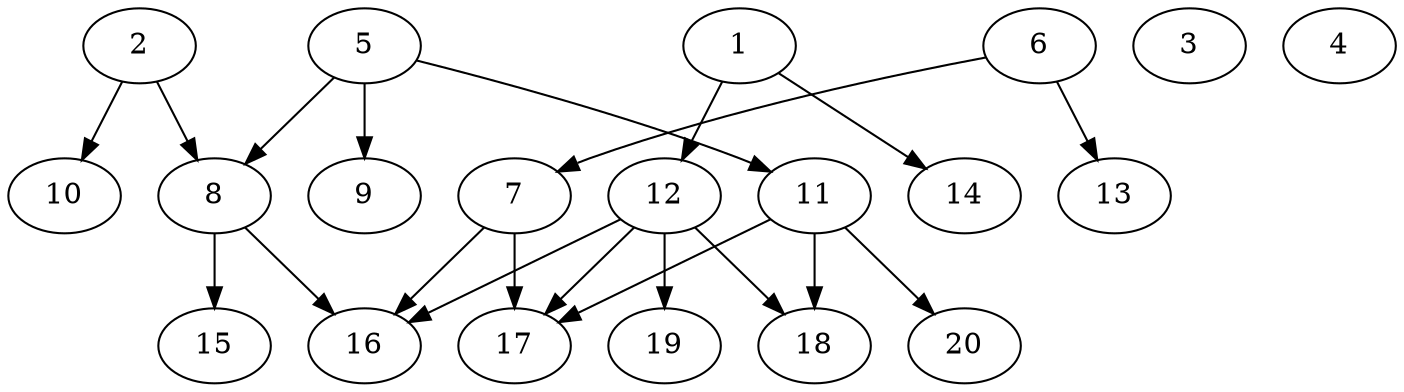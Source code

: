 // DAG automatically generated by daggen at Sat Jul 27 15:39:05 2019
// ./daggen --dot -n 20 --ccr 0.5 --fat 0.8 --regular 0.5 --density 0.4 --mindata 5242880 --maxdata 52428800 
digraph G {
  1 [size="18245632", alpha="0.19", expect_size="9122816"] 
  1 -> 12 [size ="9122816"]
  1 -> 14 [size ="9122816"]
  2 [size="39479296", alpha="0.10", expect_size="19739648"] 
  2 -> 8 [size ="19739648"]
  2 -> 10 [size ="19739648"]
  3 [size="22593536", alpha="0.02", expect_size="11296768"] 
  4 [size="93724672", alpha="0.13", expect_size="46862336"] 
  5 [size="21878784", alpha="0.07", expect_size="10939392"] 
  5 -> 8 [size ="10939392"]
  5 -> 9 [size ="10939392"]
  5 -> 11 [size ="10939392"]
  6 [size="39985152", alpha="0.18", expect_size="19992576"] 
  6 -> 7 [size ="19992576"]
  6 -> 13 [size ="19992576"]
  7 [size="12421120", alpha="0.04", expect_size="6210560"] 
  7 -> 16 [size ="6210560"]
  7 -> 17 [size ="6210560"]
  8 [size="68028416", alpha="0.14", expect_size="34014208"] 
  8 -> 15 [size ="34014208"]
  8 -> 16 [size ="34014208"]
  9 [size="42657792", alpha="0.04", expect_size="21328896"] 
  10 [size="34152448", alpha="0.11", expect_size="17076224"] 
  11 [size="87255040", alpha="0.00", expect_size="43627520"] 
  11 -> 17 [size ="43627520"]
  11 -> 18 [size ="43627520"]
  11 -> 20 [size ="43627520"]
  12 [size="84037632", alpha="0.00", expect_size="42018816"] 
  12 -> 16 [size ="42018816"]
  12 -> 17 [size ="42018816"]
  12 -> 18 [size ="42018816"]
  12 -> 19 [size ="42018816"]
  13 [size="34592768", alpha="0.16", expect_size="17296384"] 
  14 [size="44972032", alpha="0.20", expect_size="22486016"] 
  15 [size="14127104", alpha="0.10", expect_size="7063552"] 
  16 [size="46979072", alpha="0.09", expect_size="23489536"] 
  17 [size="36413440", alpha="0.20", expect_size="18206720"] 
  18 [size="57040896", alpha="0.12", expect_size="28520448"] 
  19 [size="28745728", alpha="0.17", expect_size="14372864"] 
  20 [size="45846528", alpha="0.04", expect_size="22923264"] 
}
